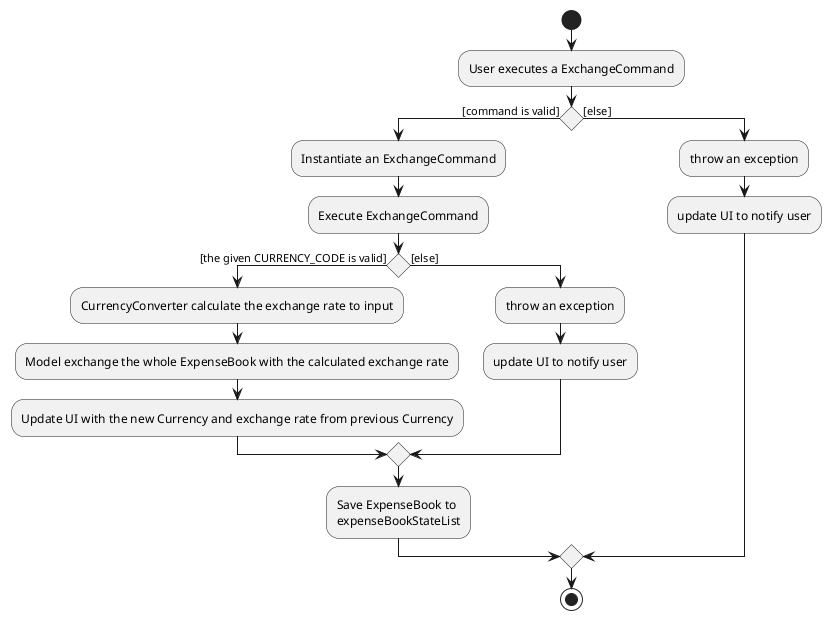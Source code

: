 @startuml
start
:User executes a ExchangeCommand;

'Since the beta syntax does not support placing the condition outside the
'diamond we place it as the true branch instead.

if () then ([command is valid])
    :Instantiate an ExchangeCommand;
    :Execute ExchangeCommand;
    if () then ([the given CURRENCY_CODE is valid])
        :CurrencyConverter calculate the exchange rate to input;
        :Model exchange the whole ExpenseBook with the calculated exchange rate;
        :Update UI with the new Currency and exchange rate from previous Currency;
    else ([else])
        :throw an exception;
        :update UI to notify user;
    endif
    :Save ExpenseBook to
    expenseBookStateList;
else ([else])
    :throw an exception;
    :update UI to notify user;
endif
stop
@enduml
